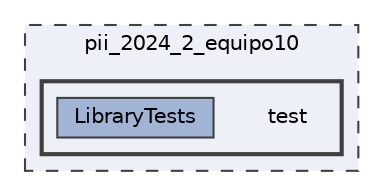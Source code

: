 digraph "C:/Repos/pii_2024_2_equipo10/pii_2024_2_equipo10/test"
{
 // INTERACTIVE_SVG=YES
 // LATEX_PDF_SIZE
  bgcolor="transparent";
  edge [fontname=Helvetica,fontsize=10,labelfontname=Helvetica,labelfontsize=10];
  node [fontname=Helvetica,fontsize=10,shape=box,height=0.2,width=0.4];
  compound=true
  subgraph clusterdir_12e8dea93be5c726f8638950439e8991 {
    graph [ bgcolor="#edf0f7", pencolor="grey25", label="pii_2024_2_equipo10", fontname=Helvetica,fontsize=10 style="filled,dashed", URL="dir_12e8dea93be5c726f8638950439e8991.html",tooltip=""]
  subgraph clusterdir_cb197320cb632032717d48dd87c8d478 {
    graph [ bgcolor="#edf0f7", pencolor="grey25", label="", fontname=Helvetica,fontsize=10 style="filled,bold", URL="dir_cb197320cb632032717d48dd87c8d478.html",tooltip=""]
    dir_cb197320cb632032717d48dd87c8d478 [shape=plaintext, label="test"];
  dir_2184a7a46a2e2b54295cc2116a3c87da [label="LibraryTests", fillcolor="#a2b4d6", color="grey25", style="filled", URL="dir_2184a7a46a2e2b54295cc2116a3c87da.html",tooltip=""];
  }
  }
}
